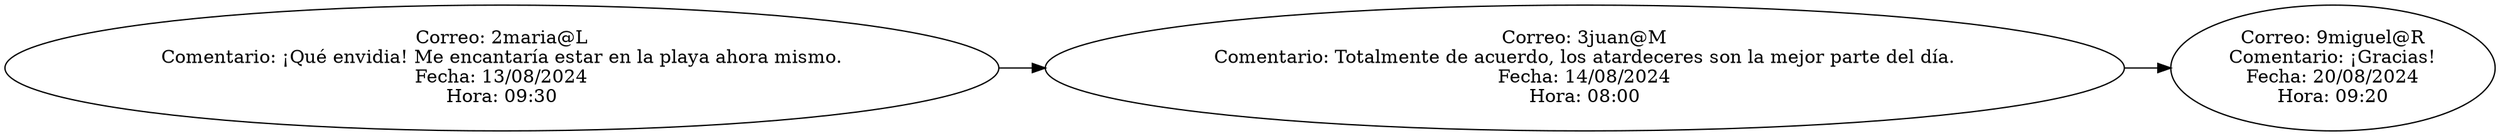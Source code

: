digraph G {
  rankdir=LR;
  nodo0 [label="Correo: 2maria@L\nComentario: ¡Qué envidia! Me encantaría estar en la playa ahora mismo.\nFecha: 13/08/2024\nHora: 09:30"];
  nodo0 -> nodo1;
  nodo1 [label="Correo: 3juan@M\nComentario: Totalmente de acuerdo, los atardeceres son la mejor parte del día.\nFecha: 14/08/2024\nHora: 08:00"];
  nodo1 -> nodo2;
  nodo2 [label="Correo: 9miguel@R\nComentario: ¡Gracias!\nFecha: 20/08/2024\nHora: 09:20"];
}
